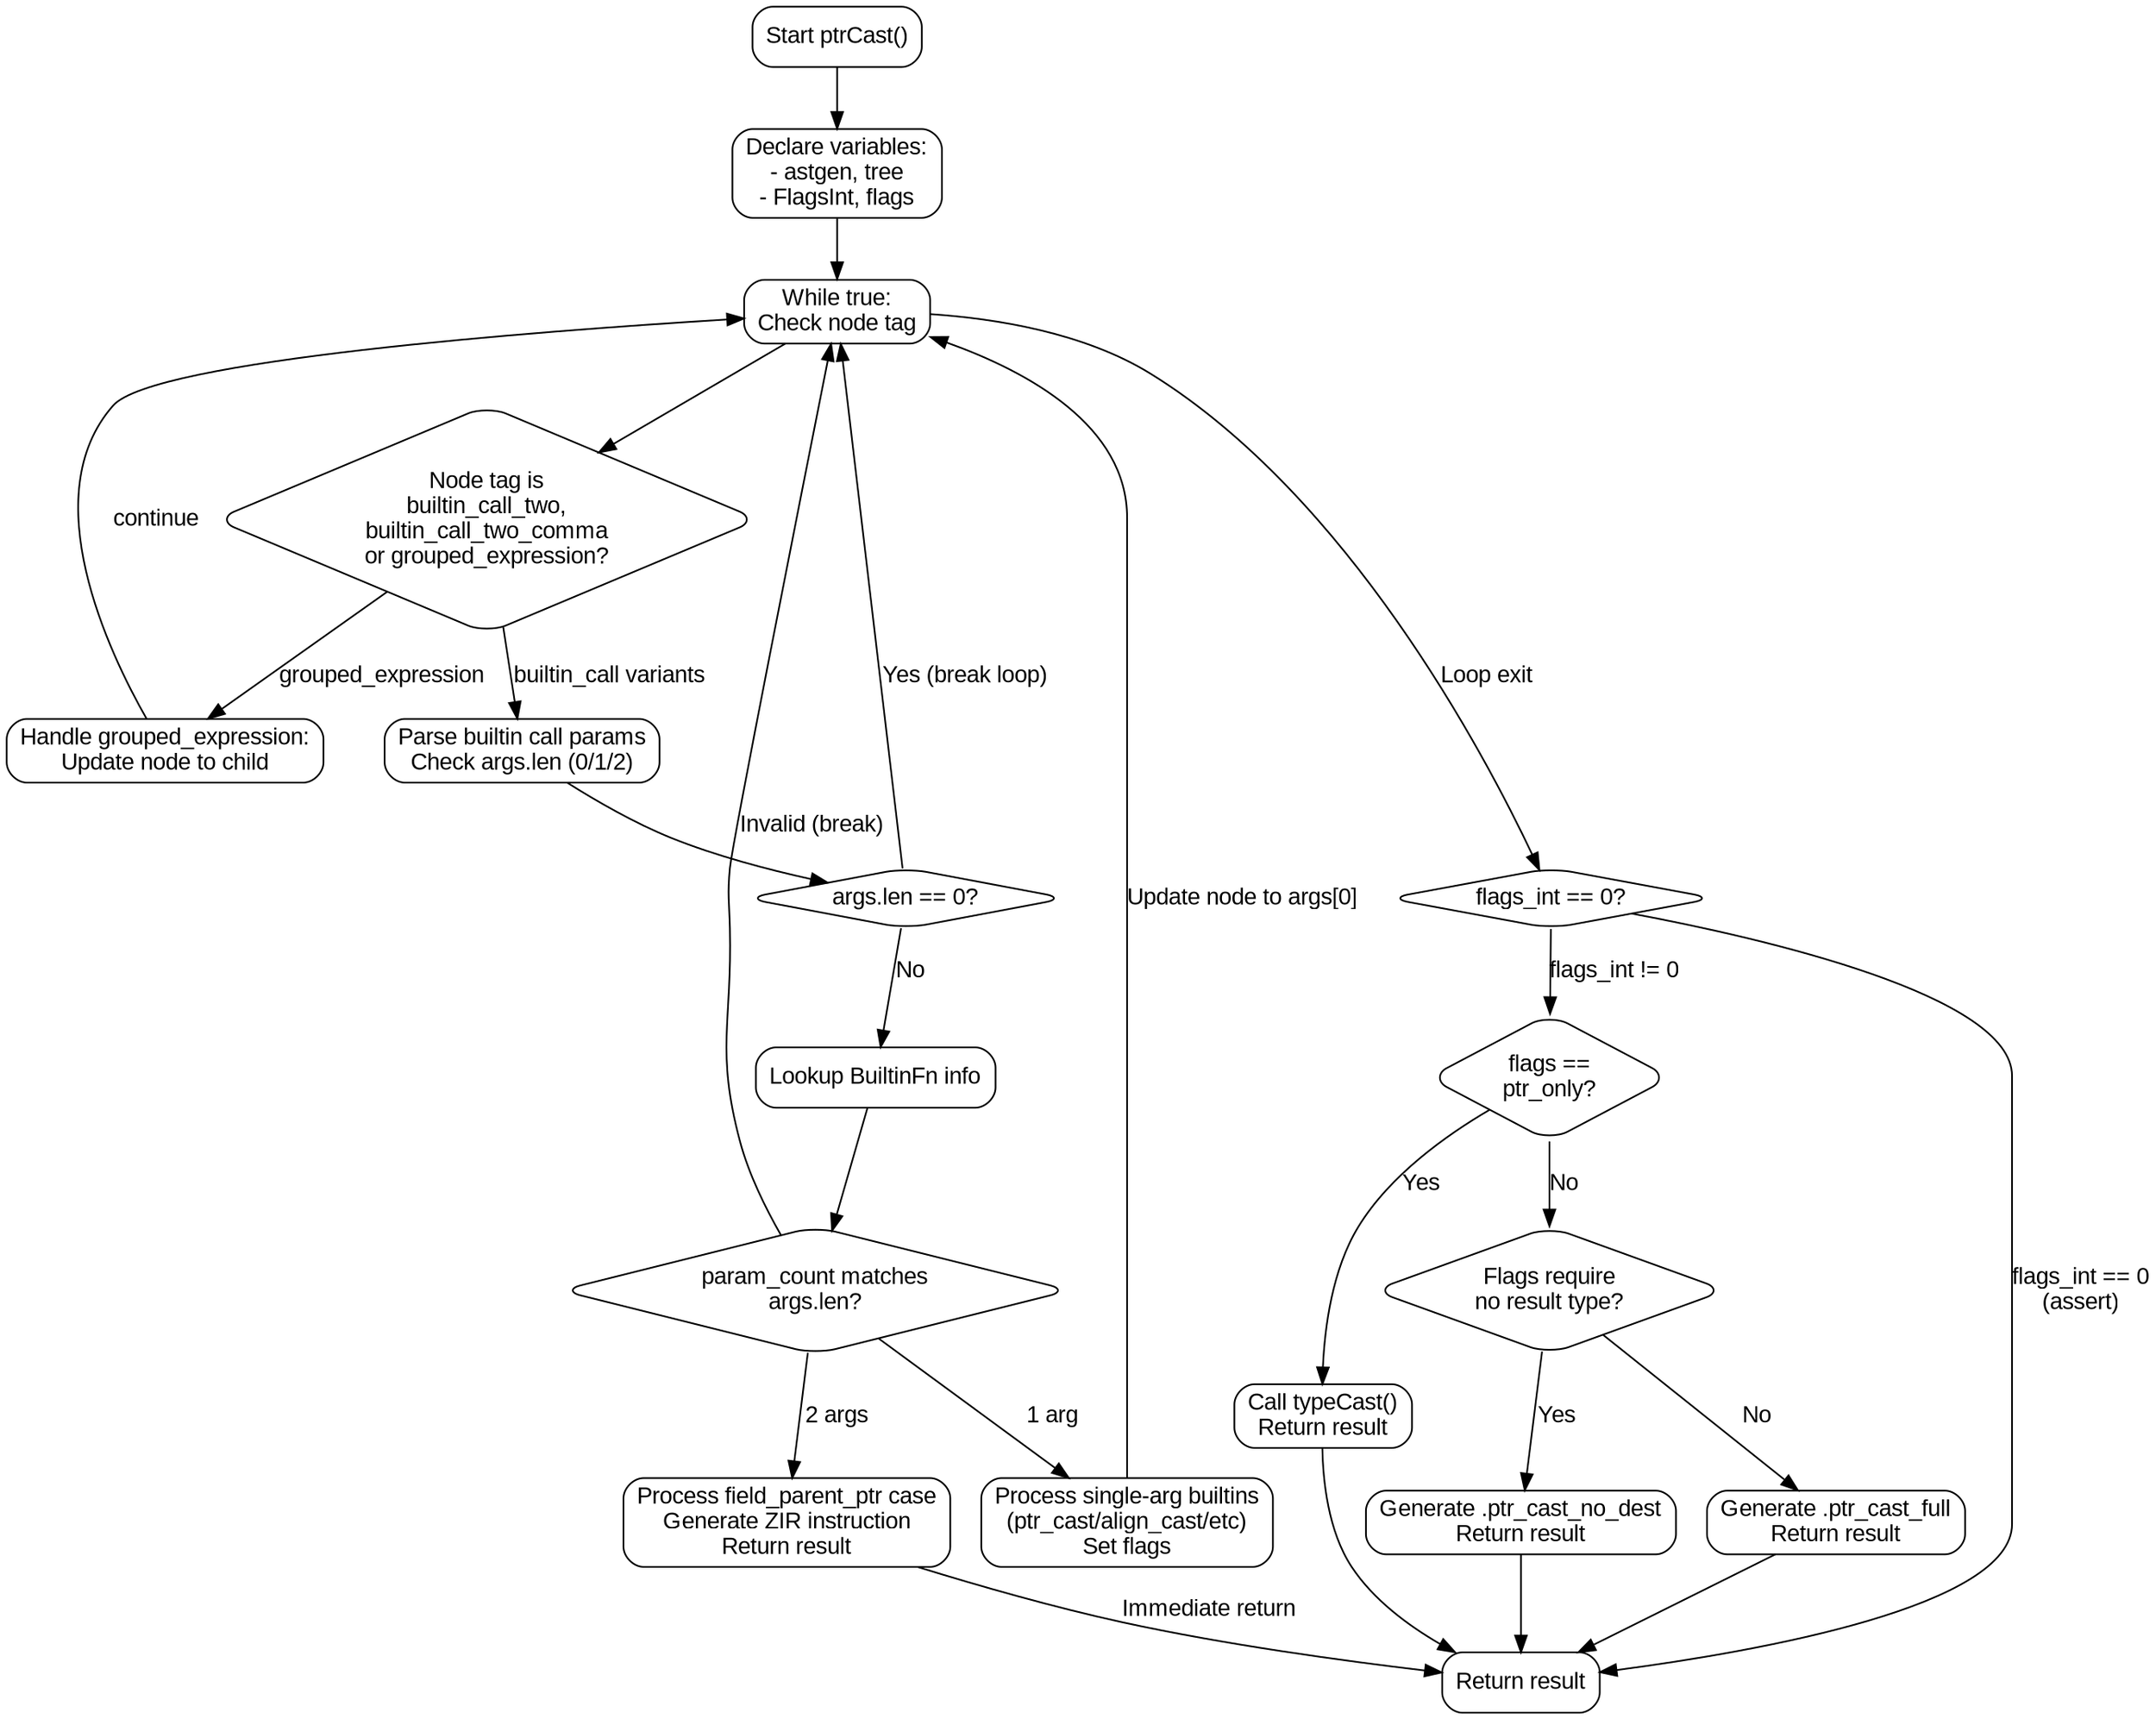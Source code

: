 
digraph flowchart {
    node [shape=rectangle, style="rounded", fontname="Arial"];
    edge [fontname="Arial"];

    start [label="Start ptrCast()"];
    declare_vars [label="Declare variables:\n- astgen, tree\n- FlagsInt, flags"];
    loop_start [label="While true:\nCheck node tag"];
    check_node_tag [shape=diamond, label="Node tag is\nbuiltin_call_two,\nbuiltin_call_two_comma\nor grouped_expression?"];
    handle_grouped_expr [label="Handle grouped_expression:\nUpdate node to child"];
    process_args [label="Parse builtin call params\nCheck args.len (0/1/2)"];
    args_len_0 [shape=diamond, label="args.len == 0?"];
    check_builtin_info [label="Lookup BuiltinFn info"];
    check_param_count [shape=diamond, label="param_count matches\nargs.len?"];
    handle_single_arg [label="Process single-arg builtins\n(ptr_cast/align_cast/etc)\nSet flags"];
    handle_two_args [label="Process field_parent_ptr case\nGenerate ZIR instruction\nReturn result"];
    flags_check [shape=diamond, label="flags_int == 0?"];
    check_special_case [shape=diamond, label="flags ==\nptr_only?"];
    simple_ptr_cast [label="Call typeCast()\nReturn result"];
    check_no_result_ty [shape=diamond, label="Flags require\nno result type?"];
    ptr_cast_no_dest [label="Generate .ptr_cast_no_dest\nReturn result"];
    full_ptr_cast [label="Generate .ptr_cast_full\nReturn result"];
    end [label="Return result"];

    start -> declare_vars;
    declare_vars -> loop_start;
    loop_start -> check_node_tag;
    
    check_node_tag -> handle_grouped_expr [label="grouped_expression"];
    handle_grouped_expr -> loop_start [label="continue"];
    
    check_node_tag -> process_args [label="builtin_call variants"];
    process_args -> args_len_0;
    
    args_len_0 -> loop_start [label="Yes (break loop)"];
    args_len_0 -> check_builtin_info [label="No"];
    
    check_builtin_info -> check_param_count;
    check_param_count -> handle_single_arg [label="1 arg"];
    check_param_count -> handle_two_args [label="2 args"];
    check_param_count -> loop_start [label="Invalid (break)"];
    
    handle_single_arg -> loop_start [label="Update node to args[0]"];
    handle_two_args -> end [label="Immediate return"];
    
    loop_start -> flags_check [label="Loop exit"];
    flags_check -> end [label="flags_int == 0\n(assert)"];
    flags_check -> check_special_case [label="flags_int != 0"];
    
    check_special_case -> simple_ptr_cast [label="Yes"];
    check_special_case -> check_no_result_ty [label="No"];
    
    check_no_result_ty -> ptr_cast_no_dest [label="Yes"];
    check_no_result_ty -> full_ptr_cast [label="No"];
    
    simple_ptr_cast -> end;
    ptr_cast_no_dest -> end;
    full_ptr_cast -> end;
}
